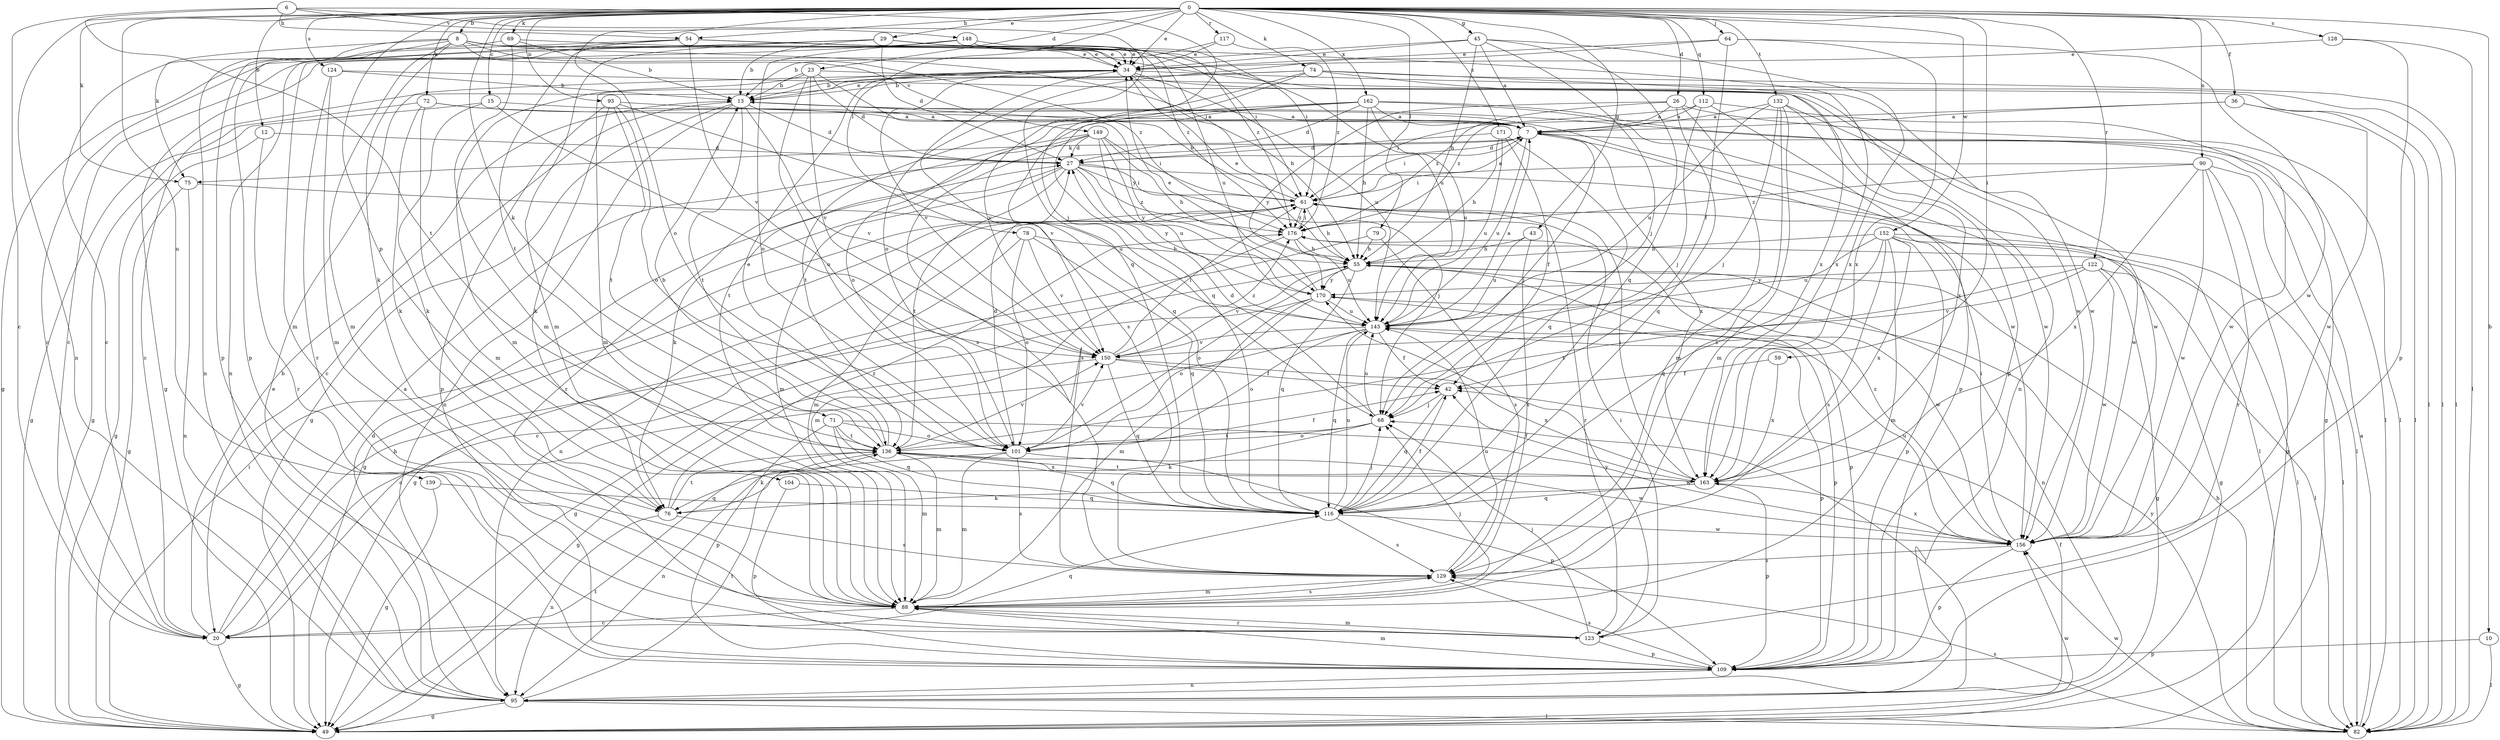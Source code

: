 strict digraph  {
0;
6;
7;
8;
10;
12;
13;
15;
20;
23;
26;
27;
29;
34;
36;
42;
43;
45;
49;
54;
55;
59;
61;
64;
68;
69;
71;
72;
74;
75;
76;
78;
79;
82;
88;
90;
93;
95;
101;
104;
109;
112;
116;
117;
122;
123;
124;
128;
129;
132;
136;
139;
143;
148;
149;
150;
152;
156;
162;
163;
170;
171;
176;
0 -> 8  [label=b];
0 -> 10  [label=b];
0 -> 12  [label=b];
0 -> 15  [label=c];
0 -> 23  [label=d];
0 -> 26  [label=d];
0 -> 29  [label=e];
0 -> 34  [label=e];
0 -> 36  [label=f];
0 -> 43  [label=g];
0 -> 45  [label=g];
0 -> 54  [label=h];
0 -> 59  [label=i];
0 -> 64  [label=j];
0 -> 69  [label=k];
0 -> 71  [label=k];
0 -> 72  [label=k];
0 -> 74  [label=k];
0 -> 75  [label=k];
0 -> 78  [label=l];
0 -> 79  [label=l];
0 -> 90  [label=n];
0 -> 93  [label=n];
0 -> 95  [label=n];
0 -> 101  [label=o];
0 -> 104  [label=p];
0 -> 112  [label=q];
0 -> 117  [label=r];
0 -> 122  [label=r];
0 -> 124  [label=s];
0 -> 128  [label=s];
0 -> 132  [label=t];
0 -> 139  [label=u];
0 -> 152  [label=w];
0 -> 162  [label=x];
0 -> 171  [label=z];
6 -> 20  [label=c];
6 -> 54  [label=h];
6 -> 68  [label=j];
6 -> 116  [label=q];
6 -> 136  [label=t];
6 -> 148  [label=v];
7 -> 27  [label=d];
7 -> 61  [label=i];
7 -> 68  [label=j];
7 -> 75  [label=k];
7 -> 143  [label=u];
7 -> 156  [label=w];
7 -> 163  [label=x];
8 -> 34  [label=e];
8 -> 61  [label=i];
8 -> 75  [label=k];
8 -> 76  [label=k];
8 -> 88  [label=m];
8 -> 95  [label=n];
8 -> 109  [label=p];
8 -> 149  [label=v];
8 -> 163  [label=x];
8 -> 176  [label=z];
10 -> 82  [label=l];
10 -> 109  [label=p];
12 -> 27  [label=d];
12 -> 49  [label=g];
12 -> 123  [label=r];
13 -> 7  [label=a];
13 -> 20  [label=c];
13 -> 27  [label=d];
13 -> 34  [label=e];
13 -> 49  [label=g];
13 -> 82  [label=l];
13 -> 95  [label=n];
13 -> 136  [label=t];
13 -> 150  [label=v];
15 -> 7  [label=a];
15 -> 49  [label=g];
15 -> 76  [label=k];
15 -> 129  [label=s];
20 -> 7  [label=a];
20 -> 13  [label=b];
20 -> 49  [label=g];
20 -> 55  [label=h];
20 -> 116  [label=q];
23 -> 13  [label=b];
23 -> 27  [label=d];
23 -> 82  [label=l];
23 -> 88  [label=m];
23 -> 101  [label=o];
23 -> 150  [label=v];
23 -> 170  [label=y];
26 -> 7  [label=a];
26 -> 82  [label=l];
26 -> 88  [label=m];
26 -> 116  [label=q];
26 -> 170  [label=y];
26 -> 176  [label=z];
27 -> 61  [label=i];
27 -> 68  [label=j];
27 -> 76  [label=k];
27 -> 82  [label=l];
27 -> 88  [label=m];
27 -> 136  [label=t];
27 -> 170  [label=y];
27 -> 176  [label=z];
29 -> 13  [label=b];
29 -> 20  [label=c];
29 -> 27  [label=d];
29 -> 34  [label=e];
29 -> 88  [label=m];
29 -> 95  [label=n];
29 -> 143  [label=u];
29 -> 176  [label=z];
34 -> 13  [label=b];
34 -> 55  [label=h];
34 -> 82  [label=l];
34 -> 88  [label=m];
34 -> 109  [label=p];
34 -> 129  [label=s];
34 -> 143  [label=u];
34 -> 150  [label=v];
36 -> 7  [label=a];
36 -> 82  [label=l];
36 -> 156  [label=w];
36 -> 176  [label=z];
42 -> 68  [label=j];
42 -> 116  [label=q];
43 -> 55  [label=h];
43 -> 129  [label=s];
43 -> 143  [label=u];
45 -> 7  [label=a];
45 -> 13  [label=b];
45 -> 34  [label=e];
45 -> 55  [label=h];
45 -> 68  [label=j];
45 -> 116  [label=q];
45 -> 163  [label=x];
49 -> 61  [label=i];
49 -> 136  [label=t];
49 -> 156  [label=w];
54 -> 34  [label=e];
54 -> 49  [label=g];
54 -> 61  [label=i];
54 -> 109  [label=p];
54 -> 136  [label=t];
54 -> 150  [label=v];
54 -> 163  [label=x];
55 -> 34  [label=e];
55 -> 95  [label=n];
55 -> 101  [label=o];
55 -> 109  [label=p];
55 -> 116  [label=q];
55 -> 150  [label=v];
55 -> 156  [label=w];
55 -> 170  [label=y];
59 -> 42  [label=f];
59 -> 163  [label=x];
61 -> 7  [label=a];
61 -> 13  [label=b];
61 -> 49  [label=g];
61 -> 55  [label=h];
61 -> 88  [label=m];
61 -> 95  [label=n];
61 -> 123  [label=r];
61 -> 176  [label=z];
64 -> 34  [label=e];
64 -> 42  [label=f];
64 -> 101  [label=o];
64 -> 156  [label=w];
64 -> 163  [label=x];
68 -> 27  [label=d];
68 -> 76  [label=k];
68 -> 101  [label=o];
68 -> 136  [label=t];
68 -> 143  [label=u];
69 -> 13  [label=b];
69 -> 20  [label=c];
69 -> 34  [label=e];
69 -> 88  [label=m];
71 -> 88  [label=m];
71 -> 101  [label=o];
71 -> 109  [label=p];
71 -> 116  [label=q];
71 -> 136  [label=t];
71 -> 156  [label=w];
72 -> 7  [label=a];
72 -> 49  [label=g];
72 -> 76  [label=k];
72 -> 88  [label=m];
72 -> 156  [label=w];
74 -> 13  [label=b];
74 -> 20  [label=c];
74 -> 82  [label=l];
74 -> 95  [label=n];
74 -> 116  [label=q];
74 -> 150  [label=v];
74 -> 156  [label=w];
75 -> 49  [label=g];
75 -> 95  [label=n];
75 -> 143  [label=u];
76 -> 95  [label=n];
76 -> 129  [label=s];
76 -> 136  [label=t];
76 -> 176  [label=z];
78 -> 49  [label=g];
78 -> 55  [label=h];
78 -> 101  [label=o];
78 -> 116  [label=q];
78 -> 150  [label=v];
79 -> 20  [label=c];
79 -> 55  [label=h];
79 -> 129  [label=s];
82 -> 7  [label=a];
82 -> 55  [label=h];
82 -> 129  [label=s];
82 -> 156  [label=w];
82 -> 170  [label=y];
88 -> 20  [label=c];
88 -> 68  [label=j];
88 -> 123  [label=r];
88 -> 129  [label=s];
90 -> 49  [label=g];
90 -> 61  [label=i];
90 -> 82  [label=l];
90 -> 123  [label=r];
90 -> 156  [label=w];
90 -> 163  [label=x];
90 -> 176  [label=z];
93 -> 7  [label=a];
93 -> 76  [label=k];
93 -> 101  [label=o];
93 -> 109  [label=p];
93 -> 116  [label=q];
93 -> 136  [label=t];
95 -> 27  [label=d];
95 -> 34  [label=e];
95 -> 42  [label=f];
95 -> 49  [label=g];
95 -> 68  [label=j];
95 -> 82  [label=l];
95 -> 136  [label=t];
101 -> 27  [label=d];
101 -> 42  [label=f];
101 -> 76  [label=k];
101 -> 88  [label=m];
101 -> 129  [label=s];
101 -> 150  [label=v];
101 -> 156  [label=w];
104 -> 109  [label=p];
104 -> 116  [label=q];
109 -> 88  [label=m];
109 -> 95  [label=n];
109 -> 129  [label=s];
112 -> 7  [label=a];
112 -> 61  [label=i];
112 -> 68  [label=j];
112 -> 109  [label=p];
112 -> 156  [label=w];
116 -> 42  [label=f];
116 -> 68  [label=j];
116 -> 129  [label=s];
116 -> 143  [label=u];
116 -> 156  [label=w];
117 -> 34  [label=e];
117 -> 49  [label=g];
117 -> 176  [label=z];
122 -> 49  [label=g];
122 -> 82  [label=l];
122 -> 136  [label=t];
122 -> 150  [label=v];
122 -> 156  [label=w];
122 -> 170  [label=y];
123 -> 61  [label=i];
123 -> 68  [label=j];
123 -> 88  [label=m];
123 -> 109  [label=p];
123 -> 170  [label=y];
124 -> 13  [label=b];
124 -> 88  [label=m];
124 -> 123  [label=r];
124 -> 156  [label=w];
128 -> 34  [label=e];
128 -> 82  [label=l];
128 -> 109  [label=p];
129 -> 88  [label=m];
129 -> 143  [label=u];
132 -> 7  [label=a];
132 -> 68  [label=j];
132 -> 88  [label=m];
132 -> 129  [label=s];
132 -> 143  [label=u];
132 -> 156  [label=w];
132 -> 163  [label=x];
136 -> 13  [label=b];
136 -> 34  [label=e];
136 -> 88  [label=m];
136 -> 95  [label=n];
136 -> 109  [label=p];
136 -> 116  [label=q];
136 -> 150  [label=v];
136 -> 163  [label=x];
139 -> 49  [label=g];
139 -> 116  [label=q];
143 -> 7  [label=a];
143 -> 20  [label=c];
143 -> 42  [label=f];
143 -> 101  [label=o];
143 -> 109  [label=p];
143 -> 116  [label=q];
143 -> 150  [label=v];
148 -> 20  [label=c];
148 -> 34  [label=e];
148 -> 61  [label=i];
148 -> 88  [label=m];
148 -> 101  [label=o];
148 -> 143  [label=u];
148 -> 176  [label=z];
149 -> 27  [label=d];
149 -> 55  [label=h];
149 -> 61  [label=i];
149 -> 123  [label=r];
149 -> 129  [label=s];
149 -> 136  [label=t];
149 -> 143  [label=u];
149 -> 170  [label=y];
150 -> 42  [label=f];
150 -> 49  [label=g];
150 -> 61  [label=i];
150 -> 116  [label=q];
150 -> 163  [label=x];
150 -> 176  [label=z];
152 -> 49  [label=g];
152 -> 55  [label=h];
152 -> 82  [label=l];
152 -> 88  [label=m];
152 -> 109  [label=p];
152 -> 116  [label=q];
152 -> 129  [label=s];
152 -> 143  [label=u];
152 -> 163  [label=x];
156 -> 61  [label=i];
156 -> 109  [label=p];
156 -> 129  [label=s];
156 -> 143  [label=u];
156 -> 163  [label=x];
156 -> 176  [label=z];
162 -> 7  [label=a];
162 -> 27  [label=d];
162 -> 49  [label=g];
162 -> 55  [label=h];
162 -> 101  [label=o];
162 -> 136  [label=t];
162 -> 143  [label=u];
162 -> 150  [label=v];
162 -> 156  [label=w];
163 -> 42  [label=f];
163 -> 61  [label=i];
163 -> 76  [label=k];
163 -> 109  [label=p];
163 -> 116  [label=q];
163 -> 136  [label=t];
170 -> 34  [label=e];
170 -> 49  [label=g];
170 -> 88  [label=m];
170 -> 101  [label=o];
170 -> 109  [label=p];
170 -> 143  [label=u];
171 -> 27  [label=d];
171 -> 42  [label=f];
171 -> 55  [label=h];
171 -> 116  [label=q];
171 -> 143  [label=u];
176 -> 55  [label=h];
176 -> 61  [label=i];
176 -> 82  [label=l];
176 -> 88  [label=m];
176 -> 143  [label=u];
}
